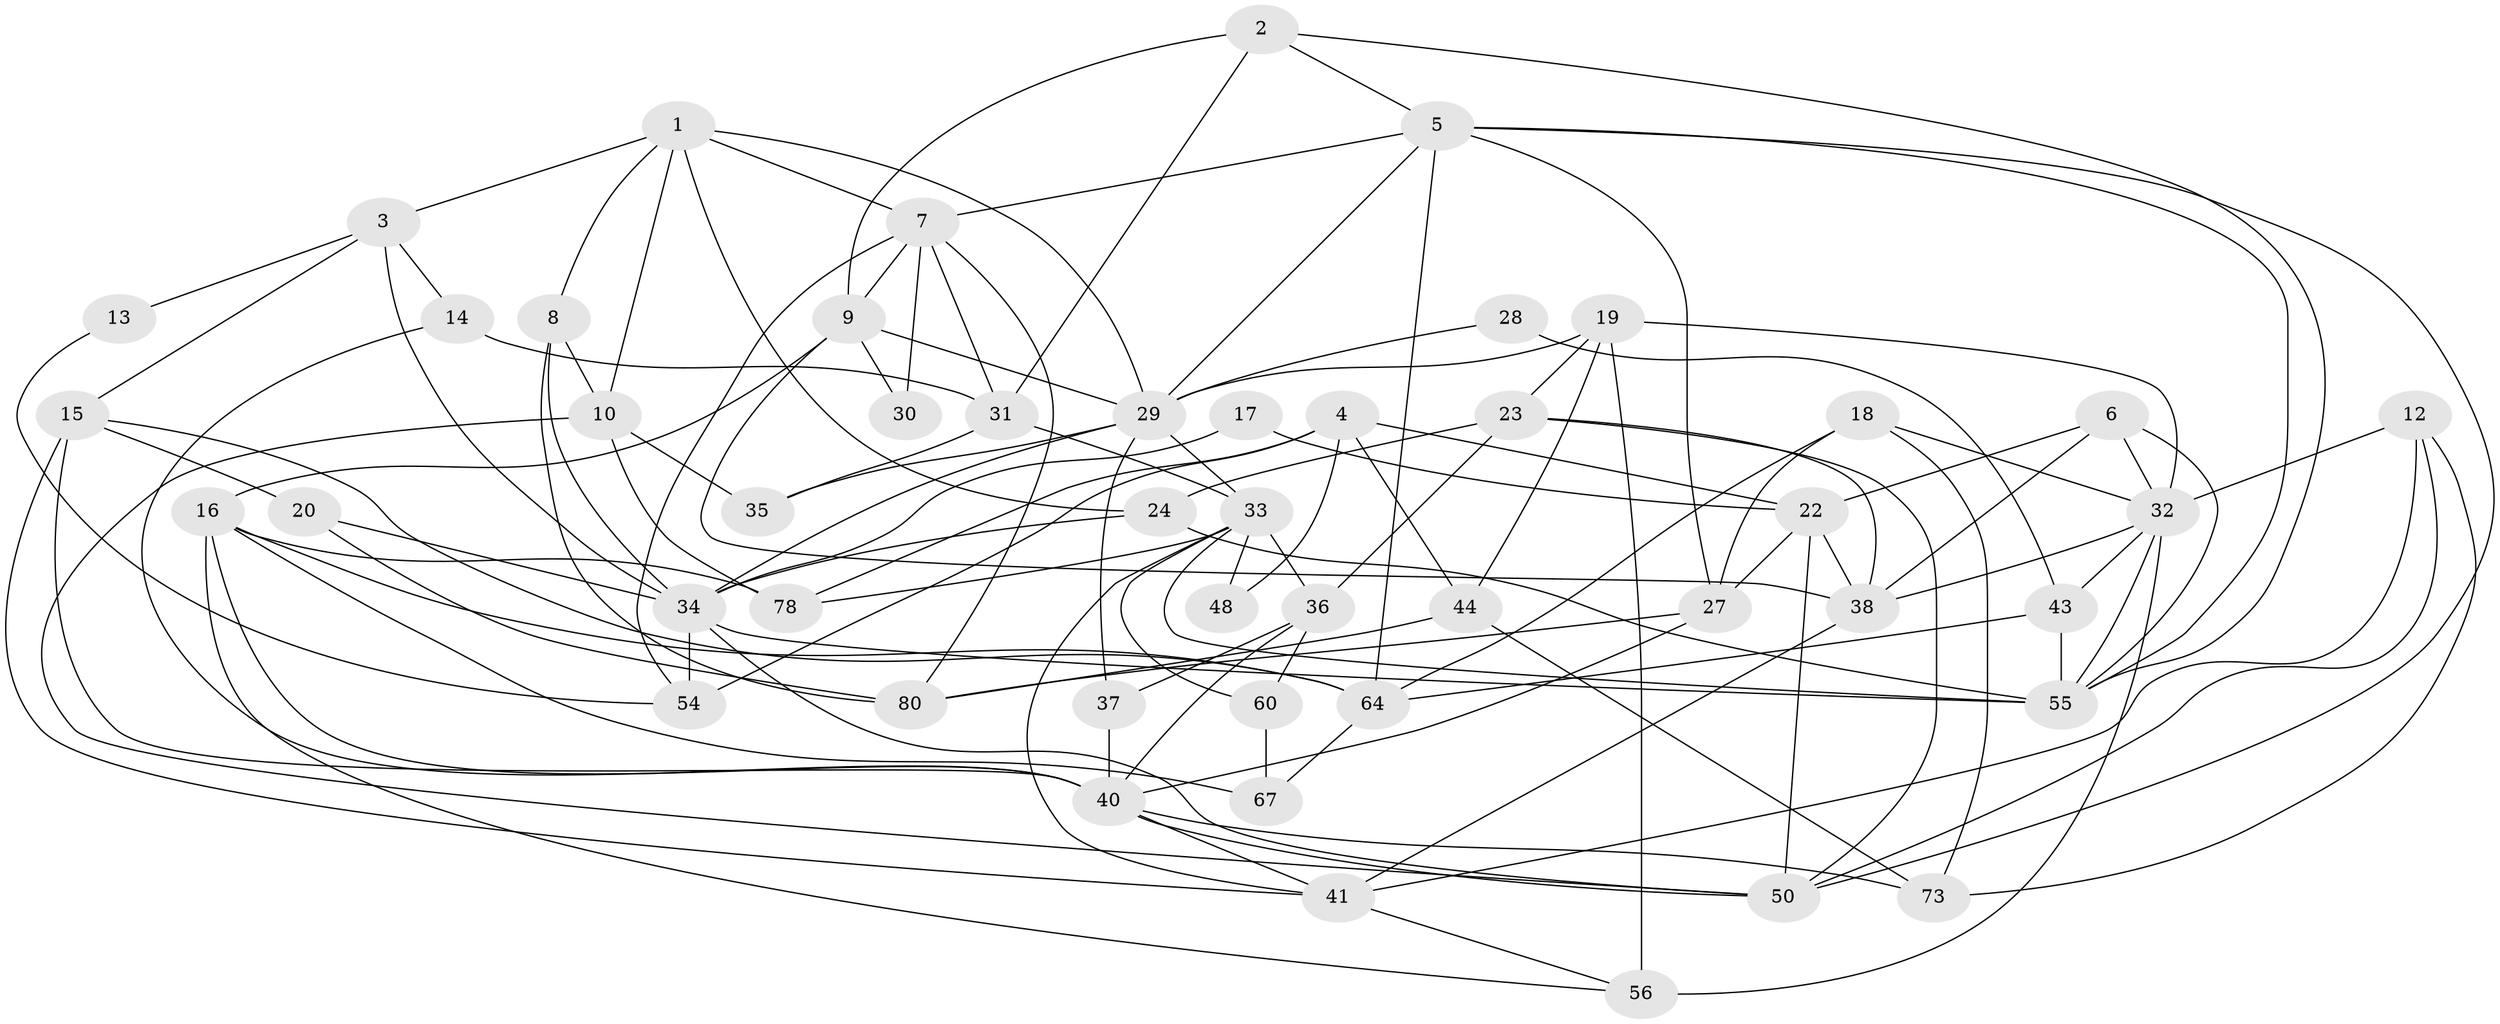 // Generated by graph-tools (version 1.1) at 2025/52/02/27/25 19:52:08]
// undirected, 49 vertices, 120 edges
graph export_dot {
graph [start="1"]
  node [color=gray90,style=filled];
  1 [super="+75"];
  2;
  3 [super="+69"];
  4 [super="+11"];
  5 [super="+21"];
  6 [super="+66"];
  7 [super="+52"];
  8 [super="+49"];
  9 [super="+26"];
  10 [super="+63"];
  12;
  13;
  14;
  15;
  16;
  17;
  18;
  19;
  20 [super="+45"];
  22 [super="+25"];
  23 [super="+39"];
  24 [super="+58"];
  27 [super="+42"];
  28;
  29 [super="+70"];
  30;
  31 [super="+62"];
  32 [super="+65"];
  33 [super="+77"];
  34 [super="+46"];
  35;
  36 [super="+59"];
  37 [super="+53"];
  38 [super="+61"];
  40 [super="+47"];
  41 [super="+79"];
  43 [super="+68"];
  44 [super="+51"];
  48;
  50 [super="+57"];
  54 [super="+74"];
  55 [super="+72"];
  56;
  60 [super="+76"];
  64 [super="+71"];
  67;
  73;
  78;
  80;
  1 -- 29;
  1 -- 24;
  1 -- 3;
  1 -- 7;
  1 -- 8;
  1 -- 10;
  2 -- 55;
  2 -- 9;
  2 -- 31;
  2 -- 5;
  3 -- 14;
  3 -- 13;
  3 -- 34;
  3 -- 15;
  4 -- 78;
  4 -- 48;
  4 -- 22;
  4 -- 54;
  4 -- 44;
  5 -- 7;
  5 -- 50;
  5 -- 55;
  5 -- 29;
  5 -- 27;
  5 -- 64;
  6 -- 38;
  6 -- 32;
  6 -- 22;
  6 -- 55;
  7 -- 9 [weight=2];
  7 -- 80;
  7 -- 30;
  7 -- 31;
  7 -- 54;
  8 -- 34;
  8 -- 80;
  8 -- 10;
  9 -- 16;
  9 -- 29;
  9 -- 30;
  9 -- 38;
  10 -- 50;
  10 -- 35;
  10 -- 78;
  12 -- 73;
  12 -- 41;
  12 -- 50;
  12 -- 32;
  13 -- 54;
  14 -- 40;
  14 -- 31;
  15 -- 40;
  15 -- 20;
  15 -- 64;
  15 -- 41;
  16 -- 56;
  16 -- 64;
  16 -- 40;
  16 -- 67;
  16 -- 78;
  17 -- 34;
  17 -- 22;
  18 -- 32;
  18 -- 64;
  18 -- 73;
  18 -- 27;
  19 -- 32;
  19 -- 56;
  19 -- 29;
  19 -- 44;
  19 -- 23;
  20 -- 80;
  20 -- 34;
  22 -- 38;
  22 -- 27;
  22 -- 50;
  23 -- 50;
  23 -- 36;
  23 -- 24 [weight=2];
  23 -- 38 [weight=2];
  24 -- 34;
  24 -- 55;
  27 -- 40;
  27 -- 80;
  28 -- 29;
  28 -- 43;
  29 -- 34;
  29 -- 35;
  29 -- 33;
  29 -- 37;
  31 -- 35;
  31 -- 33;
  32 -- 56 [weight=2];
  32 -- 55;
  32 -- 38;
  32 -- 43;
  33 -- 55;
  33 -- 48;
  33 -- 36;
  33 -- 60;
  33 -- 41;
  33 -- 78;
  34 -- 54 [weight=2];
  34 -- 50;
  34 -- 55;
  36 -- 37;
  36 -- 40;
  36 -- 60;
  37 -- 40;
  38 -- 41;
  40 -- 50;
  40 -- 73;
  40 -- 41;
  41 -- 56;
  43 -- 64;
  43 -- 55;
  44 -- 73;
  44 -- 80;
  60 -- 67;
  64 -- 67;
}
